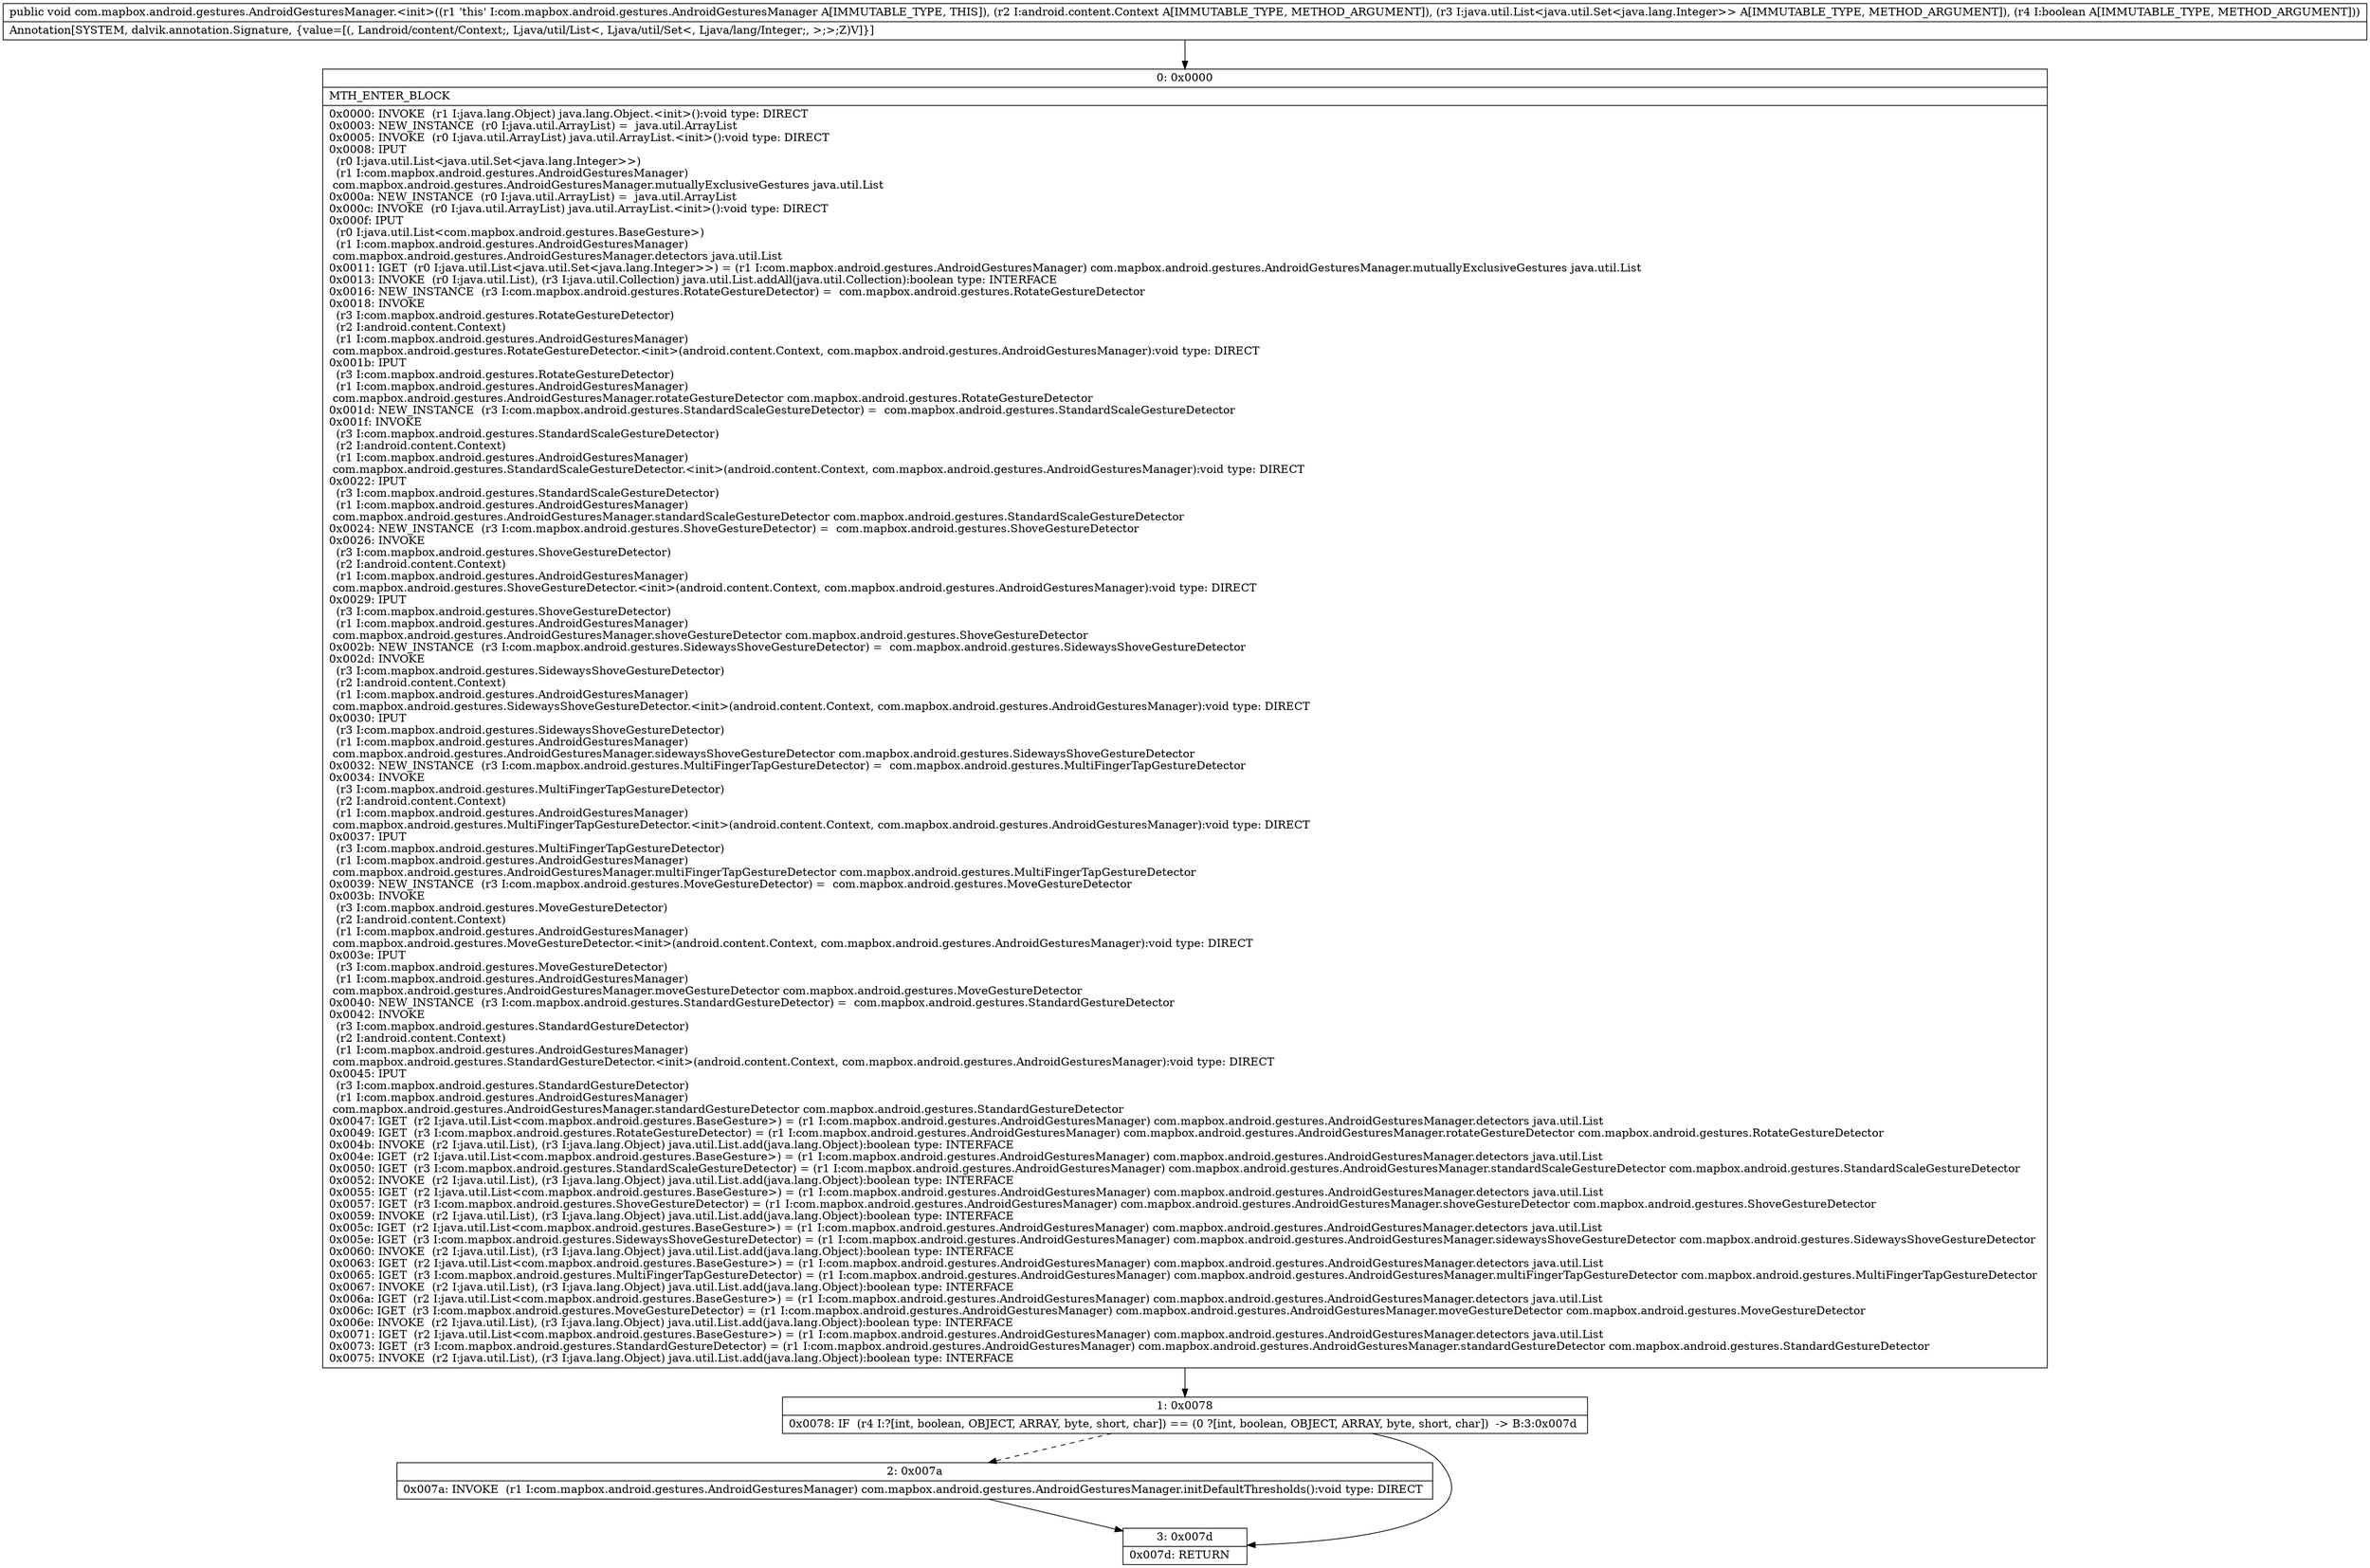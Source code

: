 digraph "CFG forcom.mapbox.android.gestures.AndroidGesturesManager.\<init\>(Landroid\/content\/Context;Ljava\/util\/List;Z)V" {
Node_0 [shape=record,label="{0\:\ 0x0000|MTH_ENTER_BLOCK\l|0x0000: INVOKE  (r1 I:java.lang.Object) java.lang.Object.\<init\>():void type: DIRECT \l0x0003: NEW_INSTANCE  (r0 I:java.util.ArrayList) =  java.util.ArrayList \l0x0005: INVOKE  (r0 I:java.util.ArrayList) java.util.ArrayList.\<init\>():void type: DIRECT \l0x0008: IPUT  \l  (r0 I:java.util.List\<java.util.Set\<java.lang.Integer\>\>)\l  (r1 I:com.mapbox.android.gestures.AndroidGesturesManager)\l com.mapbox.android.gestures.AndroidGesturesManager.mutuallyExclusiveGestures java.util.List \l0x000a: NEW_INSTANCE  (r0 I:java.util.ArrayList) =  java.util.ArrayList \l0x000c: INVOKE  (r0 I:java.util.ArrayList) java.util.ArrayList.\<init\>():void type: DIRECT \l0x000f: IPUT  \l  (r0 I:java.util.List\<com.mapbox.android.gestures.BaseGesture\>)\l  (r1 I:com.mapbox.android.gestures.AndroidGesturesManager)\l com.mapbox.android.gestures.AndroidGesturesManager.detectors java.util.List \l0x0011: IGET  (r0 I:java.util.List\<java.util.Set\<java.lang.Integer\>\>) = (r1 I:com.mapbox.android.gestures.AndroidGesturesManager) com.mapbox.android.gestures.AndroidGesturesManager.mutuallyExclusiveGestures java.util.List \l0x0013: INVOKE  (r0 I:java.util.List), (r3 I:java.util.Collection) java.util.List.addAll(java.util.Collection):boolean type: INTERFACE \l0x0016: NEW_INSTANCE  (r3 I:com.mapbox.android.gestures.RotateGestureDetector) =  com.mapbox.android.gestures.RotateGestureDetector \l0x0018: INVOKE  \l  (r3 I:com.mapbox.android.gestures.RotateGestureDetector)\l  (r2 I:android.content.Context)\l  (r1 I:com.mapbox.android.gestures.AndroidGesturesManager)\l com.mapbox.android.gestures.RotateGestureDetector.\<init\>(android.content.Context, com.mapbox.android.gestures.AndroidGesturesManager):void type: DIRECT \l0x001b: IPUT  \l  (r3 I:com.mapbox.android.gestures.RotateGestureDetector)\l  (r1 I:com.mapbox.android.gestures.AndroidGesturesManager)\l com.mapbox.android.gestures.AndroidGesturesManager.rotateGestureDetector com.mapbox.android.gestures.RotateGestureDetector \l0x001d: NEW_INSTANCE  (r3 I:com.mapbox.android.gestures.StandardScaleGestureDetector) =  com.mapbox.android.gestures.StandardScaleGestureDetector \l0x001f: INVOKE  \l  (r3 I:com.mapbox.android.gestures.StandardScaleGestureDetector)\l  (r2 I:android.content.Context)\l  (r1 I:com.mapbox.android.gestures.AndroidGesturesManager)\l com.mapbox.android.gestures.StandardScaleGestureDetector.\<init\>(android.content.Context, com.mapbox.android.gestures.AndroidGesturesManager):void type: DIRECT \l0x0022: IPUT  \l  (r3 I:com.mapbox.android.gestures.StandardScaleGestureDetector)\l  (r1 I:com.mapbox.android.gestures.AndroidGesturesManager)\l com.mapbox.android.gestures.AndroidGesturesManager.standardScaleGestureDetector com.mapbox.android.gestures.StandardScaleGestureDetector \l0x0024: NEW_INSTANCE  (r3 I:com.mapbox.android.gestures.ShoveGestureDetector) =  com.mapbox.android.gestures.ShoveGestureDetector \l0x0026: INVOKE  \l  (r3 I:com.mapbox.android.gestures.ShoveGestureDetector)\l  (r2 I:android.content.Context)\l  (r1 I:com.mapbox.android.gestures.AndroidGesturesManager)\l com.mapbox.android.gestures.ShoveGestureDetector.\<init\>(android.content.Context, com.mapbox.android.gestures.AndroidGesturesManager):void type: DIRECT \l0x0029: IPUT  \l  (r3 I:com.mapbox.android.gestures.ShoveGestureDetector)\l  (r1 I:com.mapbox.android.gestures.AndroidGesturesManager)\l com.mapbox.android.gestures.AndroidGesturesManager.shoveGestureDetector com.mapbox.android.gestures.ShoveGestureDetector \l0x002b: NEW_INSTANCE  (r3 I:com.mapbox.android.gestures.SidewaysShoveGestureDetector) =  com.mapbox.android.gestures.SidewaysShoveGestureDetector \l0x002d: INVOKE  \l  (r3 I:com.mapbox.android.gestures.SidewaysShoveGestureDetector)\l  (r2 I:android.content.Context)\l  (r1 I:com.mapbox.android.gestures.AndroidGesturesManager)\l com.mapbox.android.gestures.SidewaysShoveGestureDetector.\<init\>(android.content.Context, com.mapbox.android.gestures.AndroidGesturesManager):void type: DIRECT \l0x0030: IPUT  \l  (r3 I:com.mapbox.android.gestures.SidewaysShoveGestureDetector)\l  (r1 I:com.mapbox.android.gestures.AndroidGesturesManager)\l com.mapbox.android.gestures.AndroidGesturesManager.sidewaysShoveGestureDetector com.mapbox.android.gestures.SidewaysShoveGestureDetector \l0x0032: NEW_INSTANCE  (r3 I:com.mapbox.android.gestures.MultiFingerTapGestureDetector) =  com.mapbox.android.gestures.MultiFingerTapGestureDetector \l0x0034: INVOKE  \l  (r3 I:com.mapbox.android.gestures.MultiFingerTapGestureDetector)\l  (r2 I:android.content.Context)\l  (r1 I:com.mapbox.android.gestures.AndroidGesturesManager)\l com.mapbox.android.gestures.MultiFingerTapGestureDetector.\<init\>(android.content.Context, com.mapbox.android.gestures.AndroidGesturesManager):void type: DIRECT \l0x0037: IPUT  \l  (r3 I:com.mapbox.android.gestures.MultiFingerTapGestureDetector)\l  (r1 I:com.mapbox.android.gestures.AndroidGesturesManager)\l com.mapbox.android.gestures.AndroidGesturesManager.multiFingerTapGestureDetector com.mapbox.android.gestures.MultiFingerTapGestureDetector \l0x0039: NEW_INSTANCE  (r3 I:com.mapbox.android.gestures.MoveGestureDetector) =  com.mapbox.android.gestures.MoveGestureDetector \l0x003b: INVOKE  \l  (r3 I:com.mapbox.android.gestures.MoveGestureDetector)\l  (r2 I:android.content.Context)\l  (r1 I:com.mapbox.android.gestures.AndroidGesturesManager)\l com.mapbox.android.gestures.MoveGestureDetector.\<init\>(android.content.Context, com.mapbox.android.gestures.AndroidGesturesManager):void type: DIRECT \l0x003e: IPUT  \l  (r3 I:com.mapbox.android.gestures.MoveGestureDetector)\l  (r1 I:com.mapbox.android.gestures.AndroidGesturesManager)\l com.mapbox.android.gestures.AndroidGesturesManager.moveGestureDetector com.mapbox.android.gestures.MoveGestureDetector \l0x0040: NEW_INSTANCE  (r3 I:com.mapbox.android.gestures.StandardGestureDetector) =  com.mapbox.android.gestures.StandardGestureDetector \l0x0042: INVOKE  \l  (r3 I:com.mapbox.android.gestures.StandardGestureDetector)\l  (r2 I:android.content.Context)\l  (r1 I:com.mapbox.android.gestures.AndroidGesturesManager)\l com.mapbox.android.gestures.StandardGestureDetector.\<init\>(android.content.Context, com.mapbox.android.gestures.AndroidGesturesManager):void type: DIRECT \l0x0045: IPUT  \l  (r3 I:com.mapbox.android.gestures.StandardGestureDetector)\l  (r1 I:com.mapbox.android.gestures.AndroidGesturesManager)\l com.mapbox.android.gestures.AndroidGesturesManager.standardGestureDetector com.mapbox.android.gestures.StandardGestureDetector \l0x0047: IGET  (r2 I:java.util.List\<com.mapbox.android.gestures.BaseGesture\>) = (r1 I:com.mapbox.android.gestures.AndroidGesturesManager) com.mapbox.android.gestures.AndroidGesturesManager.detectors java.util.List \l0x0049: IGET  (r3 I:com.mapbox.android.gestures.RotateGestureDetector) = (r1 I:com.mapbox.android.gestures.AndroidGesturesManager) com.mapbox.android.gestures.AndroidGesturesManager.rotateGestureDetector com.mapbox.android.gestures.RotateGestureDetector \l0x004b: INVOKE  (r2 I:java.util.List), (r3 I:java.lang.Object) java.util.List.add(java.lang.Object):boolean type: INTERFACE \l0x004e: IGET  (r2 I:java.util.List\<com.mapbox.android.gestures.BaseGesture\>) = (r1 I:com.mapbox.android.gestures.AndroidGesturesManager) com.mapbox.android.gestures.AndroidGesturesManager.detectors java.util.List \l0x0050: IGET  (r3 I:com.mapbox.android.gestures.StandardScaleGestureDetector) = (r1 I:com.mapbox.android.gestures.AndroidGesturesManager) com.mapbox.android.gestures.AndroidGesturesManager.standardScaleGestureDetector com.mapbox.android.gestures.StandardScaleGestureDetector \l0x0052: INVOKE  (r2 I:java.util.List), (r3 I:java.lang.Object) java.util.List.add(java.lang.Object):boolean type: INTERFACE \l0x0055: IGET  (r2 I:java.util.List\<com.mapbox.android.gestures.BaseGesture\>) = (r1 I:com.mapbox.android.gestures.AndroidGesturesManager) com.mapbox.android.gestures.AndroidGesturesManager.detectors java.util.List \l0x0057: IGET  (r3 I:com.mapbox.android.gestures.ShoveGestureDetector) = (r1 I:com.mapbox.android.gestures.AndroidGesturesManager) com.mapbox.android.gestures.AndroidGesturesManager.shoveGestureDetector com.mapbox.android.gestures.ShoveGestureDetector \l0x0059: INVOKE  (r2 I:java.util.List), (r3 I:java.lang.Object) java.util.List.add(java.lang.Object):boolean type: INTERFACE \l0x005c: IGET  (r2 I:java.util.List\<com.mapbox.android.gestures.BaseGesture\>) = (r1 I:com.mapbox.android.gestures.AndroidGesturesManager) com.mapbox.android.gestures.AndroidGesturesManager.detectors java.util.List \l0x005e: IGET  (r3 I:com.mapbox.android.gestures.SidewaysShoveGestureDetector) = (r1 I:com.mapbox.android.gestures.AndroidGesturesManager) com.mapbox.android.gestures.AndroidGesturesManager.sidewaysShoveGestureDetector com.mapbox.android.gestures.SidewaysShoveGestureDetector \l0x0060: INVOKE  (r2 I:java.util.List), (r3 I:java.lang.Object) java.util.List.add(java.lang.Object):boolean type: INTERFACE \l0x0063: IGET  (r2 I:java.util.List\<com.mapbox.android.gestures.BaseGesture\>) = (r1 I:com.mapbox.android.gestures.AndroidGesturesManager) com.mapbox.android.gestures.AndroidGesturesManager.detectors java.util.List \l0x0065: IGET  (r3 I:com.mapbox.android.gestures.MultiFingerTapGestureDetector) = (r1 I:com.mapbox.android.gestures.AndroidGesturesManager) com.mapbox.android.gestures.AndroidGesturesManager.multiFingerTapGestureDetector com.mapbox.android.gestures.MultiFingerTapGestureDetector \l0x0067: INVOKE  (r2 I:java.util.List), (r3 I:java.lang.Object) java.util.List.add(java.lang.Object):boolean type: INTERFACE \l0x006a: IGET  (r2 I:java.util.List\<com.mapbox.android.gestures.BaseGesture\>) = (r1 I:com.mapbox.android.gestures.AndroidGesturesManager) com.mapbox.android.gestures.AndroidGesturesManager.detectors java.util.List \l0x006c: IGET  (r3 I:com.mapbox.android.gestures.MoveGestureDetector) = (r1 I:com.mapbox.android.gestures.AndroidGesturesManager) com.mapbox.android.gestures.AndroidGesturesManager.moveGestureDetector com.mapbox.android.gestures.MoveGestureDetector \l0x006e: INVOKE  (r2 I:java.util.List), (r3 I:java.lang.Object) java.util.List.add(java.lang.Object):boolean type: INTERFACE \l0x0071: IGET  (r2 I:java.util.List\<com.mapbox.android.gestures.BaseGesture\>) = (r1 I:com.mapbox.android.gestures.AndroidGesturesManager) com.mapbox.android.gestures.AndroidGesturesManager.detectors java.util.List \l0x0073: IGET  (r3 I:com.mapbox.android.gestures.StandardGestureDetector) = (r1 I:com.mapbox.android.gestures.AndroidGesturesManager) com.mapbox.android.gestures.AndroidGesturesManager.standardGestureDetector com.mapbox.android.gestures.StandardGestureDetector \l0x0075: INVOKE  (r2 I:java.util.List), (r3 I:java.lang.Object) java.util.List.add(java.lang.Object):boolean type: INTERFACE \l}"];
Node_1 [shape=record,label="{1\:\ 0x0078|0x0078: IF  (r4 I:?[int, boolean, OBJECT, ARRAY, byte, short, char]) == (0 ?[int, boolean, OBJECT, ARRAY, byte, short, char])  \-\> B:3:0x007d \l}"];
Node_2 [shape=record,label="{2\:\ 0x007a|0x007a: INVOKE  (r1 I:com.mapbox.android.gestures.AndroidGesturesManager) com.mapbox.android.gestures.AndroidGesturesManager.initDefaultThresholds():void type: DIRECT \l}"];
Node_3 [shape=record,label="{3\:\ 0x007d|0x007d: RETURN   \l}"];
MethodNode[shape=record,label="{public void com.mapbox.android.gestures.AndroidGesturesManager.\<init\>((r1 'this' I:com.mapbox.android.gestures.AndroidGesturesManager A[IMMUTABLE_TYPE, THIS]), (r2 I:android.content.Context A[IMMUTABLE_TYPE, METHOD_ARGUMENT]), (r3 I:java.util.List\<java.util.Set\<java.lang.Integer\>\> A[IMMUTABLE_TYPE, METHOD_ARGUMENT]), (r4 I:boolean A[IMMUTABLE_TYPE, METHOD_ARGUMENT]))  | Annotation[SYSTEM, dalvik.annotation.Signature, \{value=[(, Landroid\/content\/Context;, Ljava\/util\/List\<, Ljava\/util\/Set\<, Ljava\/lang\/Integer;, \>;\>;Z)V]\}]\l}"];
MethodNode -> Node_0;
Node_0 -> Node_1;
Node_1 -> Node_2[style=dashed];
Node_1 -> Node_3;
Node_2 -> Node_3;
}

